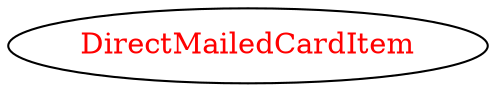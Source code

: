 digraph dependencyGraph {
 concentrate=true;
 ranksep="2.0";
 rankdir="LR"; 
 splines="ortho";
"DirectMailedCardItem" [fontcolor="red"];
}